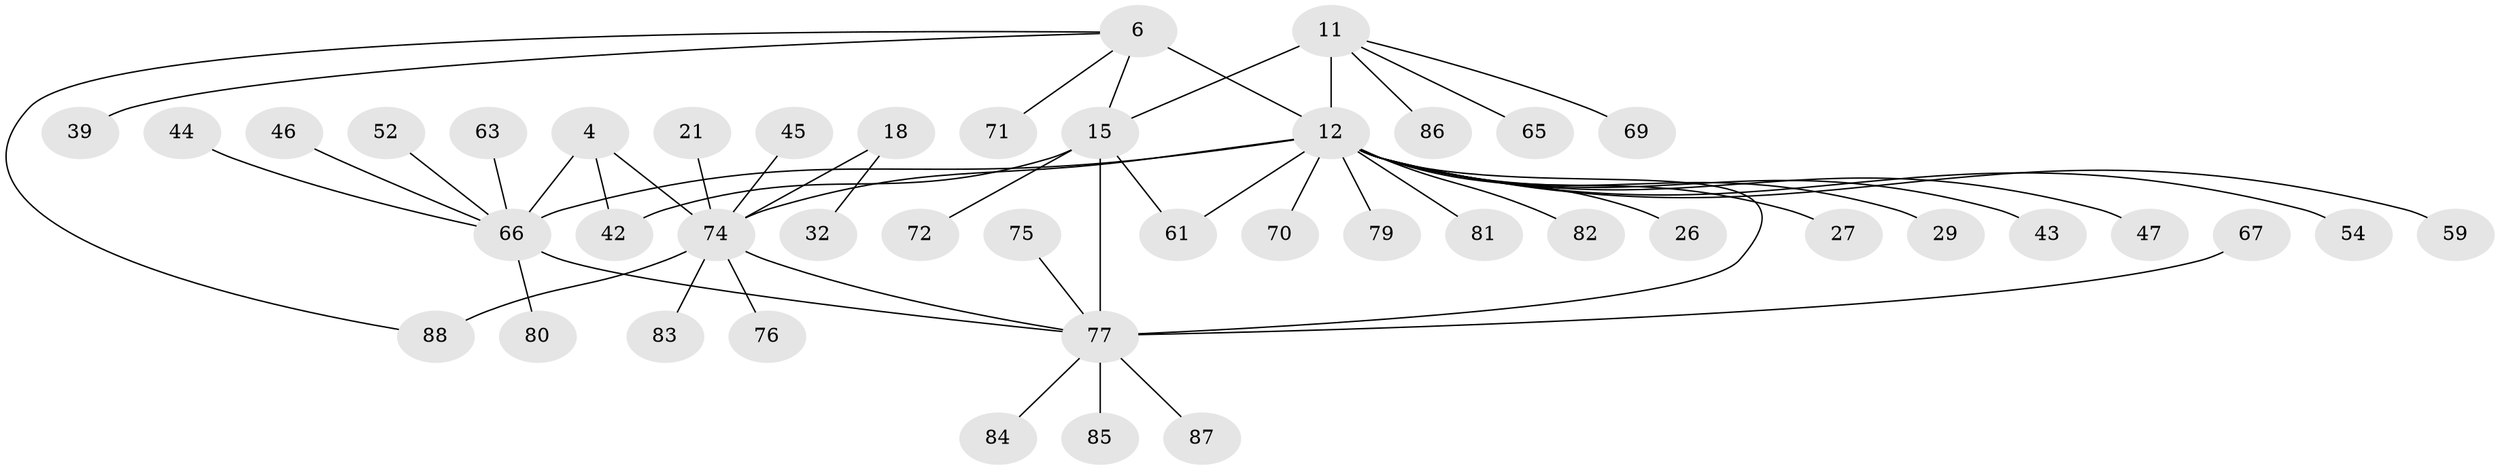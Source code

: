 // original degree distribution, {9: 0.011363636363636364, 3: 0.06818181818181818, 8: 0.056818181818181816, 6: 0.056818181818181816, 4: 0.06818181818181818, 7: 0.022727272727272728, 10: 0.011363636363636364, 11: 0.011363636363636364, 1: 0.5454545454545454, 2: 0.14772727272727273}
// Generated by graph-tools (version 1.1) at 2025/55/03/09/25 04:55:35]
// undirected, 44 vertices, 51 edges
graph export_dot {
graph [start="1"]
  node [color=gray90,style=filled];
  4 [super="+2"];
  6 [super="+5"];
  11 [super="+10"];
  12 [super="+9+8"];
  15 [super="+14"];
  18 [super="+17"];
  21;
  26;
  27;
  29;
  32;
  39;
  42;
  43;
  44;
  45;
  46;
  47;
  52 [super="+23"];
  54;
  59 [super="+25"];
  61 [super="+53"];
  63;
  65;
  66 [super="+34+3+24+38"];
  67;
  69 [super="+58"];
  70;
  71;
  72;
  74 [super="+20+19"];
  75;
  76 [super="+57"];
  77 [super="+16+28+33+36+49"];
  79;
  80 [super="+50"];
  81;
  82 [super="+73"];
  83;
  84;
  85 [super="+62+78"];
  86 [super="+64"];
  87;
  88 [super="+68"];
  4 -- 42;
  4 -- 74 [weight=2];
  4 -- 66 [weight=4];
  6 -- 39;
  6 -- 71;
  6 -- 15;
  6 -- 12 [weight=4];
  6 -- 88;
  11 -- 12 [weight=4];
  11 -- 65;
  11 -- 15;
  11 -- 69;
  11 -- 86;
  12 -- 26;
  12 -- 29;
  12 -- 43;
  12 -- 54;
  12 -- 70;
  12 -- 79;
  12 -- 47;
  12 -- 74 [weight=2];
  12 -- 27;
  12 -- 81;
  12 -- 82;
  12 -- 59;
  12 -- 61;
  12 -- 66 [weight=2];
  12 -- 77;
  15 -- 42;
  15 -- 72;
  15 -- 61;
  15 -- 77 [weight=4];
  18 -- 32;
  18 -- 74 [weight=4];
  21 -- 74;
  44 -- 66;
  45 -- 74;
  46 -- 66;
  52 -- 66;
  63 -- 66;
  66 -- 77;
  66 -- 80;
  67 -- 77;
  74 -- 83;
  74 -- 77 [weight=2];
  74 -- 76;
  74 -- 88 [weight=2];
  75 -- 77;
  77 -- 84;
  77 -- 85;
  77 -- 87;
}
